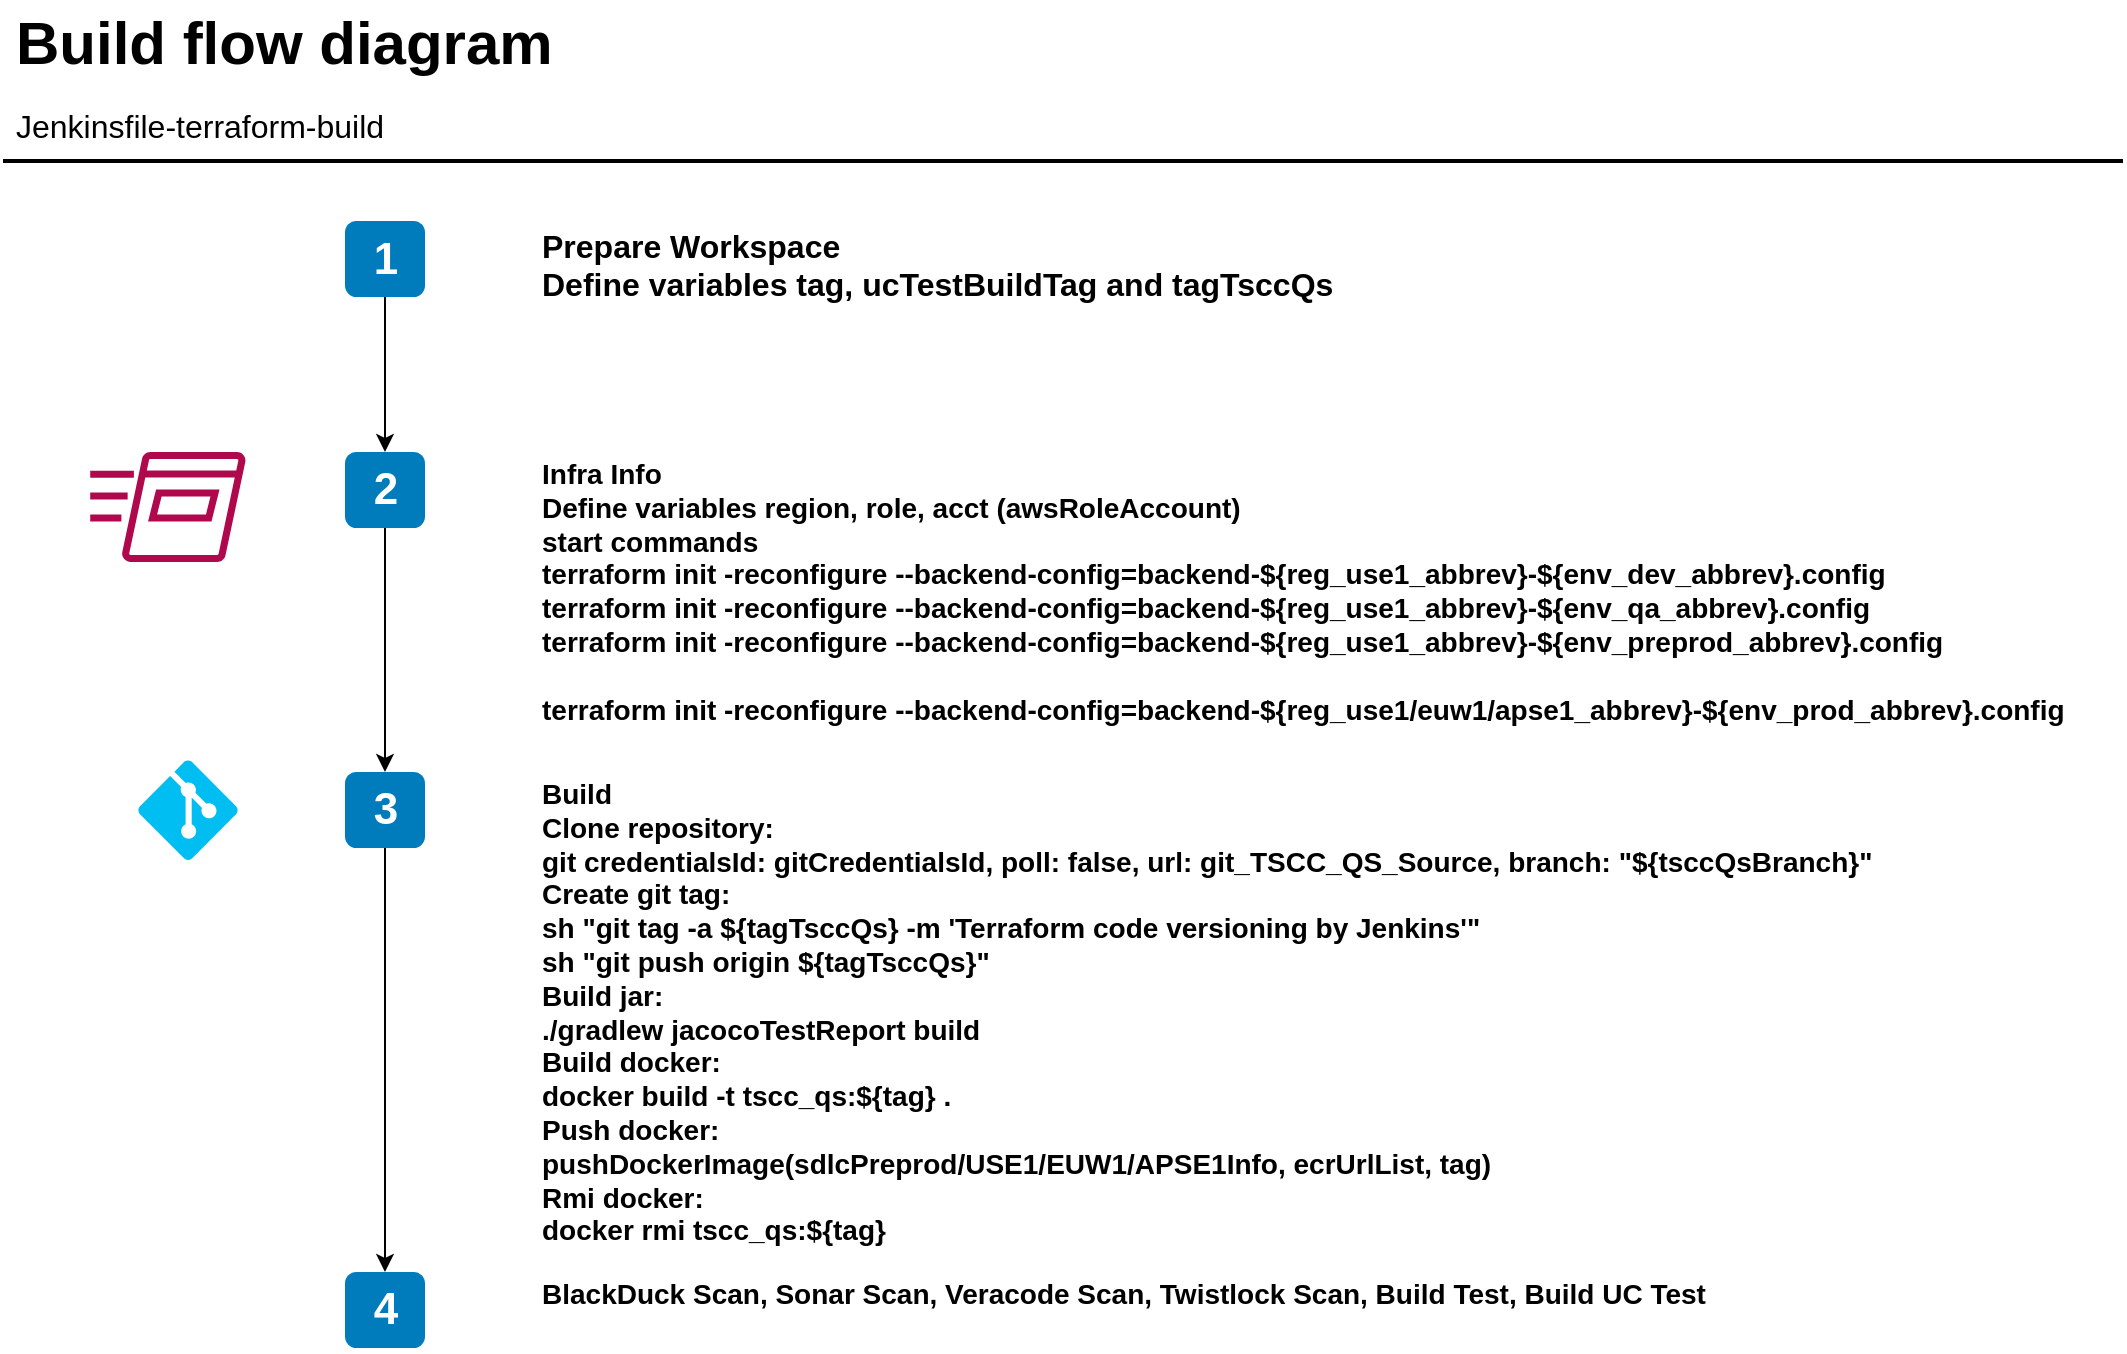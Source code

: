 <mxfile version="20.2.4" type="github" pages="2">
  <diagram id="Ht1M8jgEwFfnCIfOTk4-" name="Page-1">
    <mxGraphModel dx="1024" dy="559" grid="1" gridSize="10" guides="1" tooltips="1" connect="1" arrows="1" fold="1" page="1" pageScale="1" pageWidth="1169" pageHeight="827" math="0" shadow="0">
      <root>
        <mxCell id="0" />
        <mxCell id="1" parent="0" />
        <mxCell id="0JbA15NXs6ea4f9-UekJ-4" style="edgeStyle=orthogonalEdgeStyle;rounded=0;orthogonalLoop=1;jettySize=auto;html=1;entryX=0.5;entryY=0;entryDx=0;entryDy=0;" edge="1" parent="1" source="-QjtrjUzRDEMRZ5MF8oH-9" target="-QjtrjUzRDEMRZ5MF8oH-27">
          <mxGeometry relative="1" as="geometry" />
        </mxCell>
        <mxCell id="-QjtrjUzRDEMRZ5MF8oH-9" value="1" style="rounded=1;whiteSpace=wrap;html=1;fillColor=#007CBD;strokeColor=none;fontColor=#FFFFFF;fontStyle=1;fontSize=22;" parent="1" vertex="1">
          <mxGeometry x="223.5" y="174.5" width="40" height="38" as="geometry" />
        </mxCell>
        <mxCell id="0JbA15NXs6ea4f9-UekJ-6" style="edgeStyle=orthogonalEdgeStyle;rounded=0;orthogonalLoop=1;jettySize=auto;html=1;entryX=0.5;entryY=0;entryDx=0;entryDy=0;" edge="1" parent="1" source="-QjtrjUzRDEMRZ5MF8oH-27" target="-QjtrjUzRDEMRZ5MF8oH-28">
          <mxGeometry relative="1" as="geometry" />
        </mxCell>
        <mxCell id="-QjtrjUzRDEMRZ5MF8oH-27" value="2" style="rounded=1;whiteSpace=wrap;html=1;fillColor=#007CBD;strokeColor=none;fontColor=#FFFFFF;fontStyle=1;fontSize=22;" parent="1" vertex="1">
          <mxGeometry x="223.5" y="290" width="40" height="38" as="geometry" />
        </mxCell>
        <mxCell id="0JbA15NXs6ea4f9-UekJ-12" style="edgeStyle=orthogonalEdgeStyle;rounded=0;orthogonalLoop=1;jettySize=auto;html=1;entryX=0.5;entryY=0;entryDx=0;entryDy=0;" edge="1" parent="1" source="-QjtrjUzRDEMRZ5MF8oH-28" target="0JbA15NXs6ea4f9-UekJ-8">
          <mxGeometry relative="1" as="geometry" />
        </mxCell>
        <mxCell id="-QjtrjUzRDEMRZ5MF8oH-28" value="3" style="rounded=1;whiteSpace=wrap;html=1;fillColor=#007CBD;strokeColor=none;fontColor=#FFFFFF;fontStyle=1;fontSize=22;" parent="1" vertex="1">
          <mxGeometry x="223.5" y="450" width="40" height="38" as="geometry" />
        </mxCell>
        <mxCell id="-QjtrjUzRDEMRZ5MF8oH-47" value="Build flow diagram&lt;br&gt;" style="text;html=1;resizable=0;points=[];autosize=1;align=left;verticalAlign=top;spacingTop=-4;fontSize=30;fontStyle=1" parent="1" vertex="1">
          <mxGeometry x="56.5" y="64.5" width="290" height="40" as="geometry" />
        </mxCell>
        <mxCell id="-QjtrjUzRDEMRZ5MF8oH-48" value="Jenkinsfile-terraform-build" style="text;html=1;resizable=0;points=[];autosize=1;align=left;verticalAlign=top;spacingTop=-4;fontSize=16;" parent="1" vertex="1">
          <mxGeometry x="56.5" y="114.5" width="210" height="30" as="geometry" />
        </mxCell>
        <mxCell id="-QjtrjUzRDEMRZ5MF8oH-49" value="Prepare Workspace&lt;br&gt;Define variables&amp;nbsp;tag,&amp;nbsp;ucTestBuildTag and&amp;nbsp;tagTsccQs" style="text;html=1;resizable=0;points=[];autosize=1;align=left;verticalAlign=top;spacingTop=-4;fontSize=16;fontStyle=1" parent="1" vertex="1">
          <mxGeometry x="320" y="174.5" width="420" height="50" as="geometry" />
        </mxCell>
        <mxCell id="SCVMTBWpLvtzJIhz15lM-1" value="" style="line;strokeWidth=2;html=1;fontSize=14;" parent="1" vertex="1">
          <mxGeometry x="52.5" y="139.5" width="1060" height="10" as="geometry" />
        </mxCell>
        <mxCell id="SCVMTBWpLvtzJIhz15lM-2" value="Infra Info&lt;br&gt;Define variables&amp;nbsp;region,&amp;nbsp;role,&amp;nbsp;acct (awsRoleAccount)&lt;br&gt;start commands&lt;br&gt;terraform init -reconfigure --backend-config=backend-${reg_use1_abbrev}-${env_dev_abbrev}.config&lt;br&gt;terraform init -reconfigure --backend-config=backend-${reg_use1_abbrev}-${env_qa_abbrev}.config&lt;br&gt;terraform init -reconfigure --backend-config=backend-${reg_use1_abbrev}-${env_preprod_abbrev}.config&lt;br&gt;&lt;br&gt;terraform init -reconfigure --backend-config=backend-${reg_use1/euw1/apse1_abbrev}-${env_prod_abbrev}.config" style="text;html=1;resizable=0;points=[];autosize=1;align=left;verticalAlign=top;spacingTop=-4;fontSize=14;fontStyle=1" parent="1" vertex="1">
          <mxGeometry x="320" y="290" width="780" height="140" as="geometry" />
        </mxCell>
        <mxCell id="0JbA15NXs6ea4f9-UekJ-2" value="&lt;span&gt;Build&lt;br&gt;Clone repository:&lt;br&gt;git credentialsId: gitCredentialsId, poll: false, url: git_TSCC_QS_Source, branch: &quot;${tsccQsBranch}&quot;&lt;br&gt;Create git tag:&lt;br&gt;&lt;div&gt;sh &quot;git tag -a ${tagTsccQs} -m &#39;Terraform code versioning by Jenkins&#39;&quot;&lt;/div&gt;&lt;div&gt;sh &quot;git push origin ${tagTsccQs}&quot;&lt;/div&gt;&lt;div&gt;Build jar:&lt;br&gt;./gradlew jacocoTestReport build&lt;br&gt;&lt;/div&gt;&lt;div&gt;Build docker:&lt;br&gt;docker build -t tscc_qs:${tag} .&lt;br&gt;&lt;/div&gt;&lt;div&gt;Push docker:&lt;br&gt;pushDockerImage(sdlcPreprod/USE1/EUW1/APSE1Info, ecrUrlList, tag)&lt;br&gt;&lt;/div&gt;&lt;div&gt;Rmi docker:&lt;/div&gt;&lt;div&gt;docker rmi tscc_qs:${tag}&lt;br&gt;&lt;/div&gt;&lt;/span&gt;" style="text;html=1;resizable=0;points=[];autosize=1;align=left;verticalAlign=top;spacingTop=-4;fontSize=14;fontStyle=1" vertex="1" parent="1">
          <mxGeometry x="320" y="450" width="690" height="240" as="geometry" />
        </mxCell>
        <mxCell id="0JbA15NXs6ea4f9-UekJ-3" value="" style="verticalLabelPosition=bottom;html=1;verticalAlign=top;align=center;strokeColor=none;fillColor=#00BEF2;shape=mxgraph.azure.git_repository;" vertex="1" parent="1">
          <mxGeometry x="120" y="444" width="50" height="50" as="geometry" />
        </mxCell>
        <mxCell id="0JbA15NXs6ea4f9-UekJ-5" value="" style="shape=image;html=1;verticalAlign=top;verticalLabelPosition=bottom;labelBackgroundColor=#ffffff;imageAspect=0;aspect=fixed;image=https://cdn2.iconfinder.com/data/icons/vivid/48/building-128.png" vertex="1" parent="1">
          <mxGeometry x="96" y="150" width="80" height="80" as="geometry" />
        </mxCell>
        <mxCell id="0JbA15NXs6ea4f9-UekJ-7" value="" style="sketch=0;outlineConnect=0;fontColor=#232F3E;gradientColor=none;fillColor=#B0084D;strokeColor=none;dashed=0;verticalLabelPosition=bottom;verticalAlign=top;align=center;html=1;fontSize=12;fontStyle=0;aspect=fixed;pointerEvents=1;shape=mxgraph.aws4.run_command;" vertex="1" parent="1">
          <mxGeometry x="96" y="290" width="78" height="55" as="geometry" />
        </mxCell>
        <mxCell id="0JbA15NXs6ea4f9-UekJ-8" value="4" style="rounded=1;whiteSpace=wrap;html=1;fillColor=#007CBD;strokeColor=none;fontColor=#FFFFFF;fontStyle=1;fontSize=22;" vertex="1" parent="1">
          <mxGeometry x="223.5" y="700" width="40" height="38" as="geometry" />
        </mxCell>
        <mxCell id="0JbA15NXs6ea4f9-UekJ-9" value="BlackDuck Scan,&amp;nbsp;Sonar Scan,&amp;nbsp;Veracode Scan,&amp;nbsp;Twistlock Scan,&amp;nbsp;Build Test,&amp;nbsp;Build UC Test" style="text;html=1;resizable=0;points=[];autosize=1;align=left;verticalAlign=top;spacingTop=-4;fontSize=14;fontStyle=1" vertex="1" parent="1">
          <mxGeometry x="320" y="700" width="610" height="20" as="geometry" />
        </mxCell>
        <mxCell id="0JbA15NXs6ea4f9-UekJ-13" value="" style="shape=image;html=1;verticalAlign=top;verticalLabelPosition=bottom;labelBackgroundColor=#ffffff;imageAspect=0;aspect=fixed;image=https://cdn0.iconfinder.com/data/icons/evericons-24px-vol-1/24/file-scan-128.png" vertex="1" parent="1">
          <mxGeometry x="120" y="684" width="56" height="56" as="geometry" />
        </mxCell>
      </root>
    </mxGraphModel>
  </diagram>
  <diagram id="OYOylg9ZG_xauQ9Uy1zN" name="Страница 2">
    <mxGraphModel dx="1024" dy="559" grid="1" gridSize="10" guides="1" tooltips="1" connect="1" arrows="1" fold="1" page="1" pageScale="1" pageWidth="827" pageHeight="1169" math="0" shadow="0">
      <root>
        <mxCell id="0" />
        <mxCell id="1" parent="0" />
      </root>
    </mxGraphModel>
  </diagram>
</mxfile>

